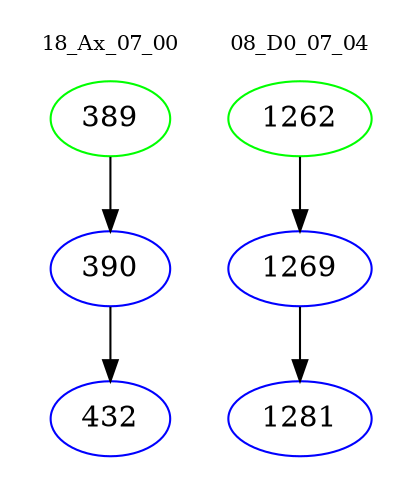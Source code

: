 digraph{
subgraph cluster_0 {
color = white
label = "18_Ax_07_00";
fontsize=10;
T0_389 [label="389", color="green"]
T0_389 -> T0_390 [color="black"]
T0_390 [label="390", color="blue"]
T0_390 -> T0_432 [color="black"]
T0_432 [label="432", color="blue"]
}
subgraph cluster_1 {
color = white
label = "08_D0_07_04";
fontsize=10;
T1_1262 [label="1262", color="green"]
T1_1262 -> T1_1269 [color="black"]
T1_1269 [label="1269", color="blue"]
T1_1269 -> T1_1281 [color="black"]
T1_1281 [label="1281", color="blue"]
}
}
